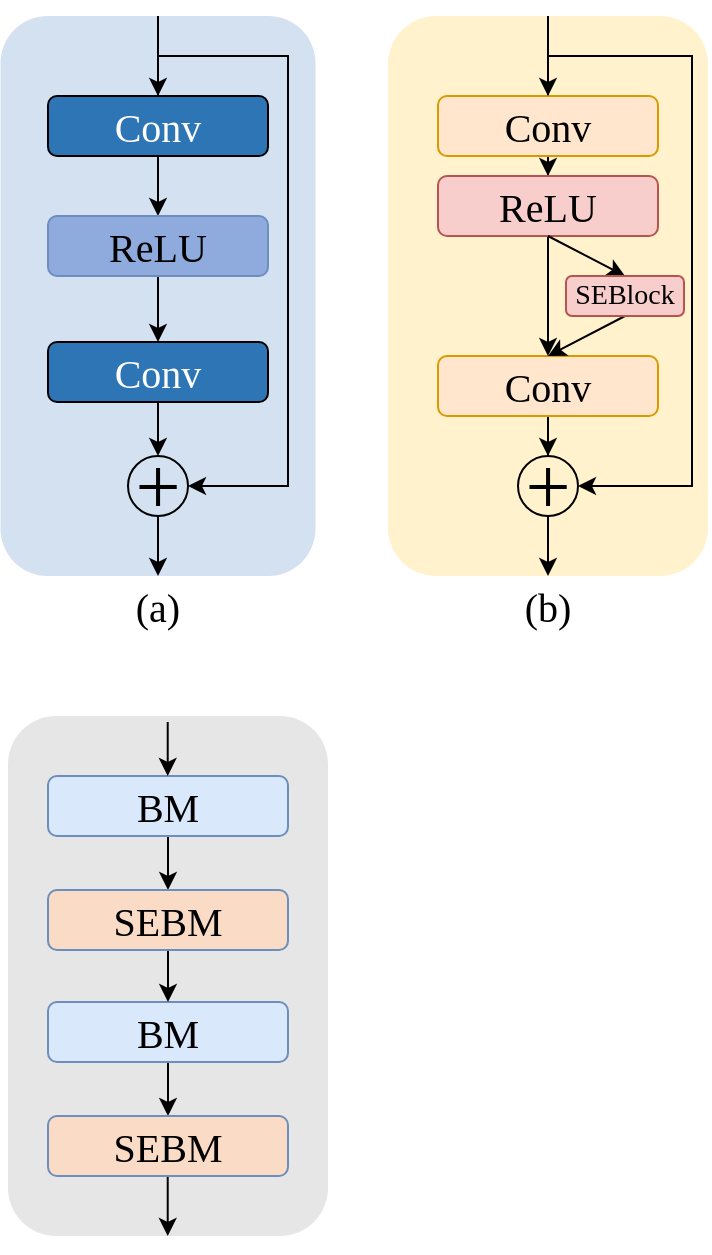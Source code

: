 <mxfile version="24.7.17">
  <diagram name="第 1 页" id="temUkVN_BuvwDPNhmD6f">
    <mxGraphModel dx="660" dy="914" grid="1" gridSize="10" guides="1" tooltips="1" connect="1" arrows="1" fold="1" page="1" pageScale="1" pageWidth="827" pageHeight="1169" math="0" shadow="0">
      <root>
        <mxCell id="0" />
        <mxCell id="1" parent="0" />
        <mxCell id="SQS7vyjTyptjjihE2VLE-5" value="" style="rounded=1;whiteSpace=wrap;html=1;fillColor=#D4e1f1;strokeColor=none;" vertex="1" parent="1">
          <mxGeometry x="196.25" y="150" width="157.5" height="280" as="geometry" />
        </mxCell>
        <mxCell id="SQS7vyjTyptjjihE2VLE-12" style="edgeStyle=orthogonalEdgeStyle;rounded=0;orthogonalLoop=1;jettySize=auto;html=1;entryX=0.5;entryY=0;entryDx=0;entryDy=0;" edge="1" parent="1" source="SQS7vyjTyptjjihE2VLE-6" target="SQS7vyjTyptjjihE2VLE-8">
          <mxGeometry relative="1" as="geometry" />
        </mxCell>
        <mxCell id="SQS7vyjTyptjjihE2VLE-16" style="edgeStyle=orthogonalEdgeStyle;rounded=0;orthogonalLoop=1;jettySize=auto;html=1;exitX=1;exitY=0.5;exitDx=0;exitDy=0;entryX=1;entryY=0.5;entryDx=0;entryDy=0;" edge="1" parent="1" source="SQS7vyjTyptjjihE2VLE-6" target="SQS7vyjTyptjjihE2VLE-9">
          <mxGeometry relative="1" as="geometry">
            <Array as="points">
              <mxPoint x="275" y="215" />
              <mxPoint x="275" y="170" />
              <mxPoint x="340" y="170" />
              <mxPoint x="340" y="385" />
            </Array>
          </mxGeometry>
        </mxCell>
        <mxCell id="SQS7vyjTyptjjihE2VLE-6" value="&lt;font color=&quot;#ffffff&quot; style=&quot;font-size: 20px;&quot; face=&quot;Times New Roman&quot;&gt;Conv&lt;/font&gt;" style="rounded=1;whiteSpace=wrap;html=1;fillColor=#2e75b6;" vertex="1" parent="1">
          <mxGeometry x="220" y="190" width="110" height="30" as="geometry" />
        </mxCell>
        <mxCell id="SQS7vyjTyptjjihE2VLE-15" style="edgeStyle=orthogonalEdgeStyle;rounded=0;orthogonalLoop=1;jettySize=auto;html=1;entryX=0.5;entryY=0;entryDx=0;entryDy=0;" edge="1" parent="1" source="SQS7vyjTyptjjihE2VLE-7" target="SQS7vyjTyptjjihE2VLE-9">
          <mxGeometry relative="1" as="geometry" />
        </mxCell>
        <mxCell id="SQS7vyjTyptjjihE2VLE-7" value="&lt;font color=&quot;#ffffff&quot; style=&quot;font-size: 20px;&quot; face=&quot;Times New Roman&quot;&gt;Conv&lt;/font&gt;" style="rounded=1;whiteSpace=wrap;html=1;fontSize=20;fillColor=#2e75b6;" vertex="1" parent="1">
          <mxGeometry x="220" y="313" width="110" height="30" as="geometry" />
        </mxCell>
        <mxCell id="SQS7vyjTyptjjihE2VLE-14" style="edgeStyle=orthogonalEdgeStyle;rounded=0;orthogonalLoop=1;jettySize=auto;html=1;entryX=0.5;entryY=0;entryDx=0;entryDy=0;" edge="1" parent="1" source="SQS7vyjTyptjjihE2VLE-8" target="SQS7vyjTyptjjihE2VLE-7">
          <mxGeometry relative="1" as="geometry" />
        </mxCell>
        <mxCell id="SQS7vyjTyptjjihE2VLE-8" value="&lt;font style=&quot;font-size: 20px;&quot; face=&quot;Times New Roman&quot;&gt;ReLU&lt;/font&gt;" style="rounded=1;whiteSpace=wrap;html=1;fillColor=#8faadc;strokeColor=#6c8ebf;" vertex="1" parent="1">
          <mxGeometry x="220" y="250" width="110" height="30" as="geometry" />
        </mxCell>
        <mxCell id="SQS7vyjTyptjjihE2VLE-9" value="&lt;font face=&quot;Times New Roman&quot; style=&quot;font-size: 40px;&quot;&gt;+&lt;/font&gt;" style="ellipse;whiteSpace=wrap;html=1;aspect=fixed;fillColor=none;" vertex="1" parent="1">
          <mxGeometry x="260" y="370" width="30" height="30" as="geometry" />
        </mxCell>
        <mxCell id="SQS7vyjTyptjjihE2VLE-18" value="" style="rounded=1;whiteSpace=wrap;html=1;fillColor=#E6E6E6;strokeColor=none;" vertex="1" parent="1">
          <mxGeometry x="200" y="500" width="160" height="260" as="geometry" />
        </mxCell>
        <mxCell id="SQS7vyjTyptjjihE2VLE-19" style="edgeStyle=orthogonalEdgeStyle;rounded=0;orthogonalLoop=1;jettySize=auto;html=1;entryX=0.5;entryY=0;entryDx=0;entryDy=0;" edge="1" parent="1" source="SQS7vyjTyptjjihE2VLE-21" target="SQS7vyjTyptjjihE2VLE-25">
          <mxGeometry relative="1" as="geometry" />
        </mxCell>
        <mxCell id="SQS7vyjTyptjjihE2VLE-21" value="&lt;font style=&quot;font-size: 20px;&quot; face=&quot;Times New Roman&quot;&gt;BM&lt;/font&gt;" style="rounded=1;whiteSpace=wrap;html=1;fillColor=#dae8fc;strokeColor=#6c8ebf;" vertex="1" parent="1">
          <mxGeometry x="220" y="530" width="120" height="30" as="geometry" />
        </mxCell>
        <mxCell id="SQS7vyjTyptjjihE2VLE-32" style="edgeStyle=orthogonalEdgeStyle;rounded=0;orthogonalLoop=1;jettySize=auto;html=1;entryX=0.5;entryY=0;entryDx=0;entryDy=0;" edge="1" parent="1" source="SQS7vyjTyptjjihE2VLE-23" target="SQS7vyjTyptjjihE2VLE-29">
          <mxGeometry relative="1" as="geometry" />
        </mxCell>
        <mxCell id="SQS7vyjTyptjjihE2VLE-23" value="&lt;font style=&quot;font-size: 20px;&quot; face=&quot;Times New Roman&quot;&gt;BM&lt;/font&gt;" style="rounded=1;whiteSpace=wrap;html=1;fontSize=20;fillColor=#dae8fc;strokeColor=#6c8ebf;" vertex="1" parent="1">
          <mxGeometry x="220" y="643" width="120" height="30" as="geometry" />
        </mxCell>
        <mxCell id="SQS7vyjTyptjjihE2VLE-24" style="edgeStyle=orthogonalEdgeStyle;rounded=0;orthogonalLoop=1;jettySize=auto;html=1;entryX=0.5;entryY=0;entryDx=0;entryDy=0;" edge="1" parent="1" source="SQS7vyjTyptjjihE2VLE-25" target="SQS7vyjTyptjjihE2VLE-23">
          <mxGeometry relative="1" as="geometry" />
        </mxCell>
        <mxCell id="SQS7vyjTyptjjihE2VLE-25" value="&lt;font style=&quot;font-size: 20px;&quot; face=&quot;Times New Roman&quot;&gt;SEBM&lt;/font&gt;" style="rounded=1;whiteSpace=wrap;html=1;fillColor=#fadbc6;strokeColor=#6c8ebf;" vertex="1" parent="1">
          <mxGeometry x="220" y="587" width="120" height="30" as="geometry" />
        </mxCell>
        <mxCell id="SQS7vyjTyptjjihE2VLE-26" style="edgeStyle=orthogonalEdgeStyle;rounded=0;orthogonalLoop=1;jettySize=auto;html=1;" edge="1" parent="1">
          <mxGeometry relative="1" as="geometry">
            <mxPoint x="279.86" y="760" as="targetPoint" />
            <mxPoint x="279.86" y="730" as="sourcePoint" />
          </mxGeometry>
        </mxCell>
        <mxCell id="SQS7vyjTyptjjihE2VLE-29" value="&lt;font style=&quot;font-size: 20px;&quot; face=&quot;Times New Roman&quot;&gt;SEBM&lt;/font&gt;" style="rounded=1;whiteSpace=wrap;html=1;fillColor=#fadbc6;strokeColor=#6c8ebf;" vertex="1" parent="1">
          <mxGeometry x="220" y="700" width="120" height="30" as="geometry" />
        </mxCell>
        <mxCell id="SQS7vyjTyptjjihE2VLE-31" style="edgeStyle=orthogonalEdgeStyle;rounded=0;orthogonalLoop=1;jettySize=auto;html=1;entryX=0.5;entryY=0;entryDx=0;entryDy=0;" edge="1" parent="1">
          <mxGeometry relative="1" as="geometry">
            <mxPoint x="279.86" y="503" as="sourcePoint" />
            <mxPoint x="279.86" y="530" as="targetPoint" />
          </mxGeometry>
        </mxCell>
        <mxCell id="SQS7vyjTyptjjihE2VLE-36" value="" style="endArrow=classic;html=1;rounded=0;exitX=0.5;exitY=0;exitDx=0;exitDy=0;entryX=0.5;entryY=0;entryDx=0;entryDy=0;" edge="1" parent="1" source="SQS7vyjTyptjjihE2VLE-5" target="SQS7vyjTyptjjihE2VLE-6">
          <mxGeometry width="50" height="50" relative="1" as="geometry">
            <mxPoint x="260" y="220" as="sourcePoint" />
            <mxPoint x="310" y="170" as="targetPoint" />
          </mxGeometry>
        </mxCell>
        <mxCell id="SQS7vyjTyptjjihE2VLE-37" value="" style="endArrow=classic;html=1;rounded=0;exitX=0.5;exitY=1;exitDx=0;exitDy=0;entryX=0.5;entryY=1;entryDx=0;entryDy=0;" edge="1" parent="1" source="SQS7vyjTyptjjihE2VLE-9" target="SQS7vyjTyptjjihE2VLE-5">
          <mxGeometry width="50" height="50" relative="1" as="geometry">
            <mxPoint x="230" y="480" as="sourcePoint" />
            <mxPoint x="280" y="430" as="targetPoint" />
          </mxGeometry>
        </mxCell>
        <mxCell id="SQS7vyjTyptjjihE2VLE-38" value="" style="rounded=1;whiteSpace=wrap;html=1;fillColor=#fff2cc;strokeColor=none;" vertex="1" parent="1">
          <mxGeometry x="390" y="150" width="160" height="280" as="geometry" />
        </mxCell>
        <mxCell id="SQS7vyjTyptjjihE2VLE-39" style="edgeStyle=orthogonalEdgeStyle;rounded=0;orthogonalLoop=1;jettySize=auto;html=1;entryX=0.5;entryY=0;entryDx=0;entryDy=0;" edge="1" parent="1" source="SQS7vyjTyptjjihE2VLE-41" target="SQS7vyjTyptjjihE2VLE-45">
          <mxGeometry relative="1" as="geometry" />
        </mxCell>
        <mxCell id="SQS7vyjTyptjjihE2VLE-40" style="edgeStyle=orthogonalEdgeStyle;rounded=0;orthogonalLoop=1;jettySize=auto;html=1;exitX=1;exitY=0.5;exitDx=0;exitDy=0;entryX=1;entryY=0.5;entryDx=0;entryDy=0;" edge="1" parent="1" source="SQS7vyjTyptjjihE2VLE-41" target="SQS7vyjTyptjjihE2VLE-46">
          <mxGeometry relative="1" as="geometry">
            <Array as="points">
              <mxPoint x="525" y="215" />
              <mxPoint x="470" y="215" />
              <mxPoint x="470" y="170" />
              <mxPoint x="542" y="170" />
              <mxPoint x="542" y="385" />
            </Array>
          </mxGeometry>
        </mxCell>
        <mxCell id="SQS7vyjTyptjjihE2VLE-41" value="&lt;font style=&quot;font-size: 20px;&quot; face=&quot;Times New Roman&quot;&gt;Conv&lt;/font&gt;" style="rounded=1;whiteSpace=wrap;html=1;fillColor=#ffe6cc;strokeColor=#d79b00;" vertex="1" parent="1">
          <mxGeometry x="415" y="190" width="110" height="30" as="geometry" />
        </mxCell>
        <mxCell id="SQS7vyjTyptjjihE2VLE-42" style="edgeStyle=orthogonalEdgeStyle;rounded=0;orthogonalLoop=1;jettySize=auto;html=1;entryX=0.5;entryY=0;entryDx=0;entryDy=0;" edge="1" parent="1" source="SQS7vyjTyptjjihE2VLE-43" target="SQS7vyjTyptjjihE2VLE-46">
          <mxGeometry relative="1" as="geometry" />
        </mxCell>
        <mxCell id="SQS7vyjTyptjjihE2VLE-43" value="&lt;font style=&quot;font-size: 20px;&quot; face=&quot;Times New Roman&quot;&gt;Conv&lt;/font&gt;" style="rounded=1;whiteSpace=wrap;html=1;fontSize=20;fillColor=#ffe6cc;strokeColor=#d79b00;" vertex="1" parent="1">
          <mxGeometry x="415" y="320" width="110" height="30" as="geometry" />
        </mxCell>
        <mxCell id="SQS7vyjTyptjjihE2VLE-44" style="edgeStyle=orthogonalEdgeStyle;rounded=0;orthogonalLoop=1;jettySize=auto;html=1;entryX=0.5;entryY=0;entryDx=0;entryDy=0;" edge="1" parent="1" source="SQS7vyjTyptjjihE2VLE-45" target="SQS7vyjTyptjjihE2VLE-43">
          <mxGeometry relative="1" as="geometry" />
        </mxCell>
        <mxCell id="SQS7vyjTyptjjihE2VLE-45" value="&lt;font style=&quot;font-size: 20px;&quot; face=&quot;Times New Roman&quot;&gt;ReLU&lt;/font&gt;" style="rounded=1;whiteSpace=wrap;html=1;fillColor=#f8cecc;strokeColor=#b85450;" vertex="1" parent="1">
          <mxGeometry x="415" y="230" width="110" height="30" as="geometry" />
        </mxCell>
        <mxCell id="SQS7vyjTyptjjihE2VLE-46" value="&lt;font face=&quot;Times New Roman&quot; style=&quot;font-size: 40px;&quot;&gt;+&lt;/font&gt;" style="ellipse;whiteSpace=wrap;html=1;aspect=fixed;fillColor=none;" vertex="1" parent="1">
          <mxGeometry x="455" y="370" width="30" height="30" as="geometry" />
        </mxCell>
        <mxCell id="SQS7vyjTyptjjihE2VLE-49" value="" style="endArrow=classic;html=1;rounded=0;entryX=0.5;entryY=0;entryDx=0;entryDy=0;" edge="1" parent="1" target="SQS7vyjTyptjjihE2VLE-52">
          <mxGeometry width="50" height="50" relative="1" as="geometry">
            <mxPoint x="470" y="260" as="sourcePoint" />
            <mxPoint x="502" y="280" as="targetPoint" />
          </mxGeometry>
        </mxCell>
        <mxCell id="SQS7vyjTyptjjihE2VLE-50" value="" style="endArrow=classic;html=1;rounded=0;entryX=0.5;entryY=0;entryDx=0;entryDy=0;exitX=0.5;exitY=1;exitDx=0;exitDy=0;" edge="1" parent="1" source="SQS7vyjTyptjjihE2VLE-52" target="SQS7vyjTyptjjihE2VLE-43">
          <mxGeometry width="50" height="50" relative="1" as="geometry">
            <mxPoint x="502" y="300" as="sourcePoint" />
            <mxPoint x="504" y="300" as="targetPoint" />
          </mxGeometry>
        </mxCell>
        <mxCell id="SQS7vyjTyptjjihE2VLE-52" value="&lt;font style=&quot;font-size: 14px;&quot; face=&quot;Times New Roman&quot;&gt;SEBlock&lt;/font&gt;" style="rounded=1;whiteSpace=wrap;html=1;fillColor=#f8cecc;strokeColor=#b85450;" vertex="1" parent="1">
          <mxGeometry x="479" y="280" width="59" height="20" as="geometry" />
        </mxCell>
        <mxCell id="SQS7vyjTyptjjihE2VLE-54" value="" style="endArrow=classic;html=1;rounded=0;entryX=0.5;entryY=1;entryDx=0;entryDy=0;exitX=0.5;exitY=1;exitDx=0;exitDy=0;" edge="1" parent="1" source="SQS7vyjTyptjjihE2VLE-46" target="SQS7vyjTyptjjihE2VLE-38">
          <mxGeometry width="50" height="50" relative="1" as="geometry">
            <mxPoint x="402" y="340" as="sourcePoint" />
            <mxPoint x="452" y="290" as="targetPoint" />
          </mxGeometry>
        </mxCell>
        <mxCell id="SQS7vyjTyptjjihE2VLE-55" value="" style="endArrow=classic;html=1;rounded=0;exitX=0.5;exitY=0;exitDx=0;exitDy=0;entryX=0.5;entryY=0;entryDx=0;entryDy=0;" edge="1" parent="1" source="SQS7vyjTyptjjihE2VLE-38" target="SQS7vyjTyptjjihE2VLE-41">
          <mxGeometry width="50" height="50" relative="1" as="geometry">
            <mxPoint x="455.0" y="90.32" as="sourcePoint" />
            <mxPoint x="456.51" y="80" as="targetPoint" />
          </mxGeometry>
        </mxCell>
        <mxCell id="SQS7vyjTyptjjihE2VLE-56" value="&lt;font face=&quot;Times New Roman&quot;&gt;&lt;span style=&quot;font-size: 20px;&quot;&gt;(a)&lt;/span&gt;&lt;/font&gt;" style="text;html=1;align=center;verticalAlign=middle;whiteSpace=wrap;rounded=0;" vertex="1" parent="1">
          <mxGeometry x="245" y="430" width="60" height="30" as="geometry" />
        </mxCell>
        <mxCell id="SQS7vyjTyptjjihE2VLE-57" value="&lt;font face=&quot;Times New Roman&quot;&gt;&lt;span style=&quot;font-size: 20px;&quot;&gt;(b)&lt;/span&gt;&lt;/font&gt;" style="text;html=1;align=center;verticalAlign=middle;whiteSpace=wrap;rounded=0;" vertex="1" parent="1">
          <mxGeometry x="440" y="430" width="60" height="30" as="geometry" />
        </mxCell>
      </root>
    </mxGraphModel>
  </diagram>
</mxfile>
